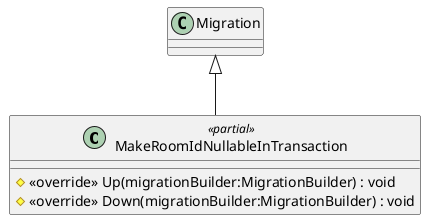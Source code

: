 @startuml
class MakeRoomIdNullableInTransaction <<partial>> {
    # <<override>> Up(migrationBuilder:MigrationBuilder) : void
    # <<override>> Down(migrationBuilder:MigrationBuilder) : void
}
Migration <|-- MakeRoomIdNullableInTransaction
@enduml
